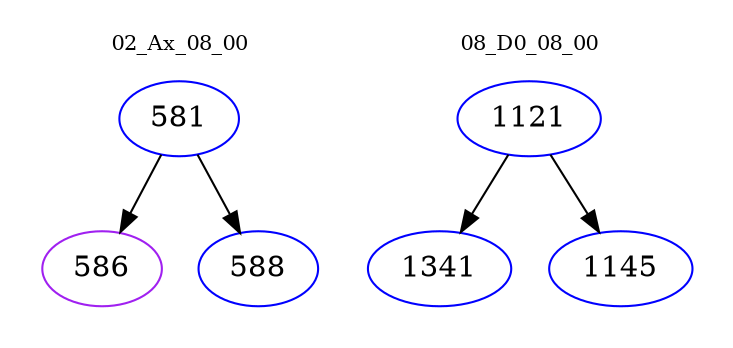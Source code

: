 digraph{
subgraph cluster_0 {
color = white
label = "02_Ax_08_00";
fontsize=10;
T0_581 [label="581", color="blue"]
T0_581 -> T0_586 [color="black"]
T0_586 [label="586", color="purple"]
T0_581 -> T0_588 [color="black"]
T0_588 [label="588", color="blue"]
}
subgraph cluster_1 {
color = white
label = "08_D0_08_00";
fontsize=10;
T1_1121 [label="1121", color="blue"]
T1_1121 -> T1_1341 [color="black"]
T1_1341 [label="1341", color="blue"]
T1_1121 -> T1_1145 [color="black"]
T1_1145 [label="1145", color="blue"]
}
}
